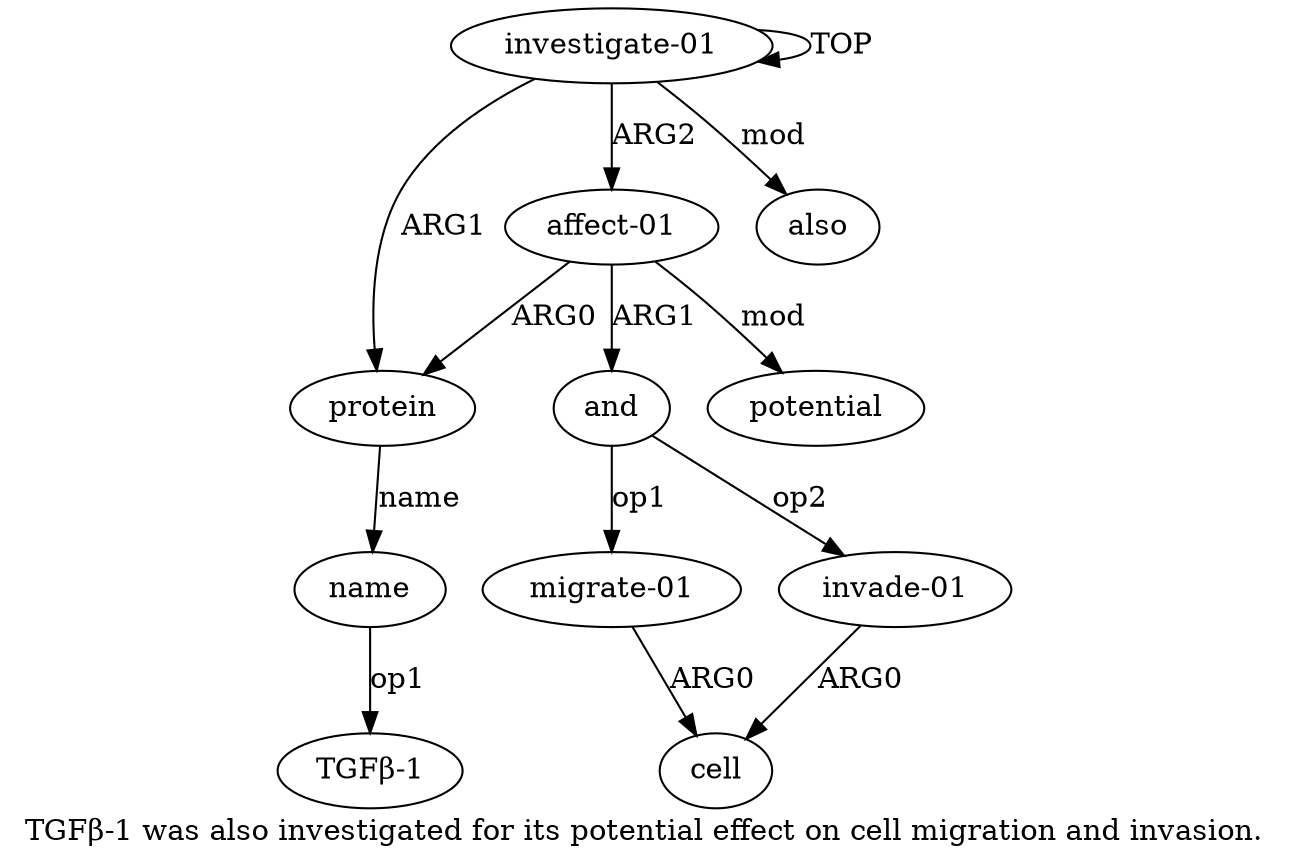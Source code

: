 digraph  {
	graph [label="TGFβ-1 was also investigated for its potential effect on cell migration and invasion."];
	node [label="\N"];
	a1	 [color=black,
		gold_ind=1,
		gold_label=protein,
		label=protein,
		test_ind=1,
		test_label=protein];
	a2	 [color=black,
		gold_ind=2,
		gold_label=name,
		label=name,
		test_ind=2,
		test_label=name];
	a1 -> a2 [key=0,
	color=black,
	gold_label=name,
	label=name,
	test_label=name];
a0 [color=black,
	gold_ind=0,
	gold_label="investigate-01",
	label="investigate-01",
	test_ind=0,
	test_label="investigate-01"];
a0 -> a1 [key=0,
color=black,
gold_label=ARG1,
label=ARG1,
test_label=ARG1];
a0 -> a0 [key=0,
color=black,
gold_label=TOP,
label=TOP,
test_label=TOP];
a3 [color=black,
gold_ind=3,
gold_label="affect-01",
label="affect-01",
test_ind=3,
test_label="affect-01"];
a0 -> a3 [key=0,
color=black,
gold_label=ARG2,
label=ARG2,
test_label=ARG2];
a9 [color=black,
gold_ind=9,
gold_label=also,
label=also,
test_ind=9,
test_label=also];
a0 -> a9 [key=0,
color=black,
gold_label=mod,
label=mod,
test_label=mod];
a3 -> a1 [key=0,
color=black,
gold_label=ARG0,
label=ARG0,
test_label=ARG0];
a4 [color=black,
gold_ind=4,
gold_label=and,
label=and,
test_ind=4,
test_label=and];
a3 -> a4 [key=0,
color=black,
gold_label=ARG1,
label=ARG1,
test_label=ARG1];
a8 [color=black,
gold_ind=8,
gold_label=potential,
label=potential,
test_ind=8,
test_label=potential];
a3 -> a8 [key=0,
color=black,
gold_label=mod,
label=mod,
test_label=mod];
"a2 TGFβ-1" [color=black,
gold_ind=-1,
gold_label="TGFβ-1",
label="TGFβ-1",
test_ind=-1,
test_label="TGFβ-1"];
a2 -> "a2 TGFβ-1" [key=0,
color=black,
gold_label=op1,
label=op1,
test_label=op1];
a5 [color=black,
gold_ind=5,
gold_label="migrate-01",
label="migrate-01",
test_ind=5,
test_label="migrate-01"];
a6 [color=black,
gold_ind=6,
gold_label=cell,
label=cell,
test_ind=6,
test_label=cell];
a5 -> a6 [key=0,
color=black,
gold_label=ARG0,
label=ARG0,
test_label=ARG0];
a4 -> a5 [key=0,
color=black,
gold_label=op1,
label=op1,
test_label=op1];
a7 [color=black,
gold_ind=7,
gold_label="invade-01",
label="invade-01",
test_ind=7,
test_label="invade-01"];
a4 -> a7 [key=0,
color=black,
gold_label=op2,
label=op2,
test_label=op2];
a7 -> a6 [key=0,
color=black,
gold_label=ARG0,
label=ARG0,
test_label=ARG0];
}
